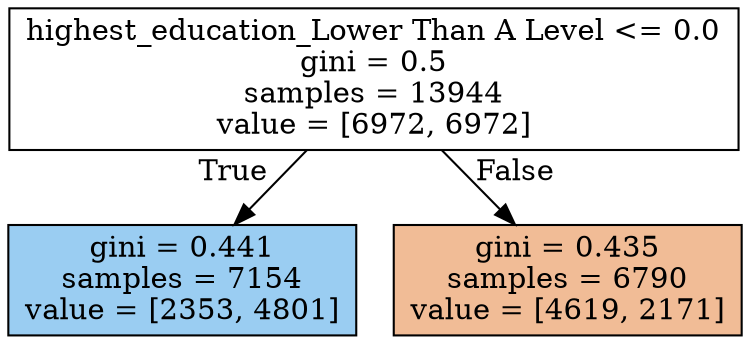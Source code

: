 digraph Tree {
node [shape=box, style="filled", color="black"] ;
0 [label="highest_education_Lower Than A Level <= 0.0\ngini = 0.5\nsamples = 13944\nvalue = [6972, 6972]", fillcolor="#e5813900"] ;
1 [label="gini = 0.441\nsamples = 7154\nvalue = [2353, 4801]", fillcolor="#399de582"] ;
0 -> 1 [labeldistance=2.5, labelangle=45, headlabel="True"] ;
2 [label="gini = 0.435\nsamples = 6790\nvalue = [4619, 2171]", fillcolor="#e5813987"] ;
0 -> 2 [labeldistance=2.5, labelangle=-45, headlabel="False"] ;
}